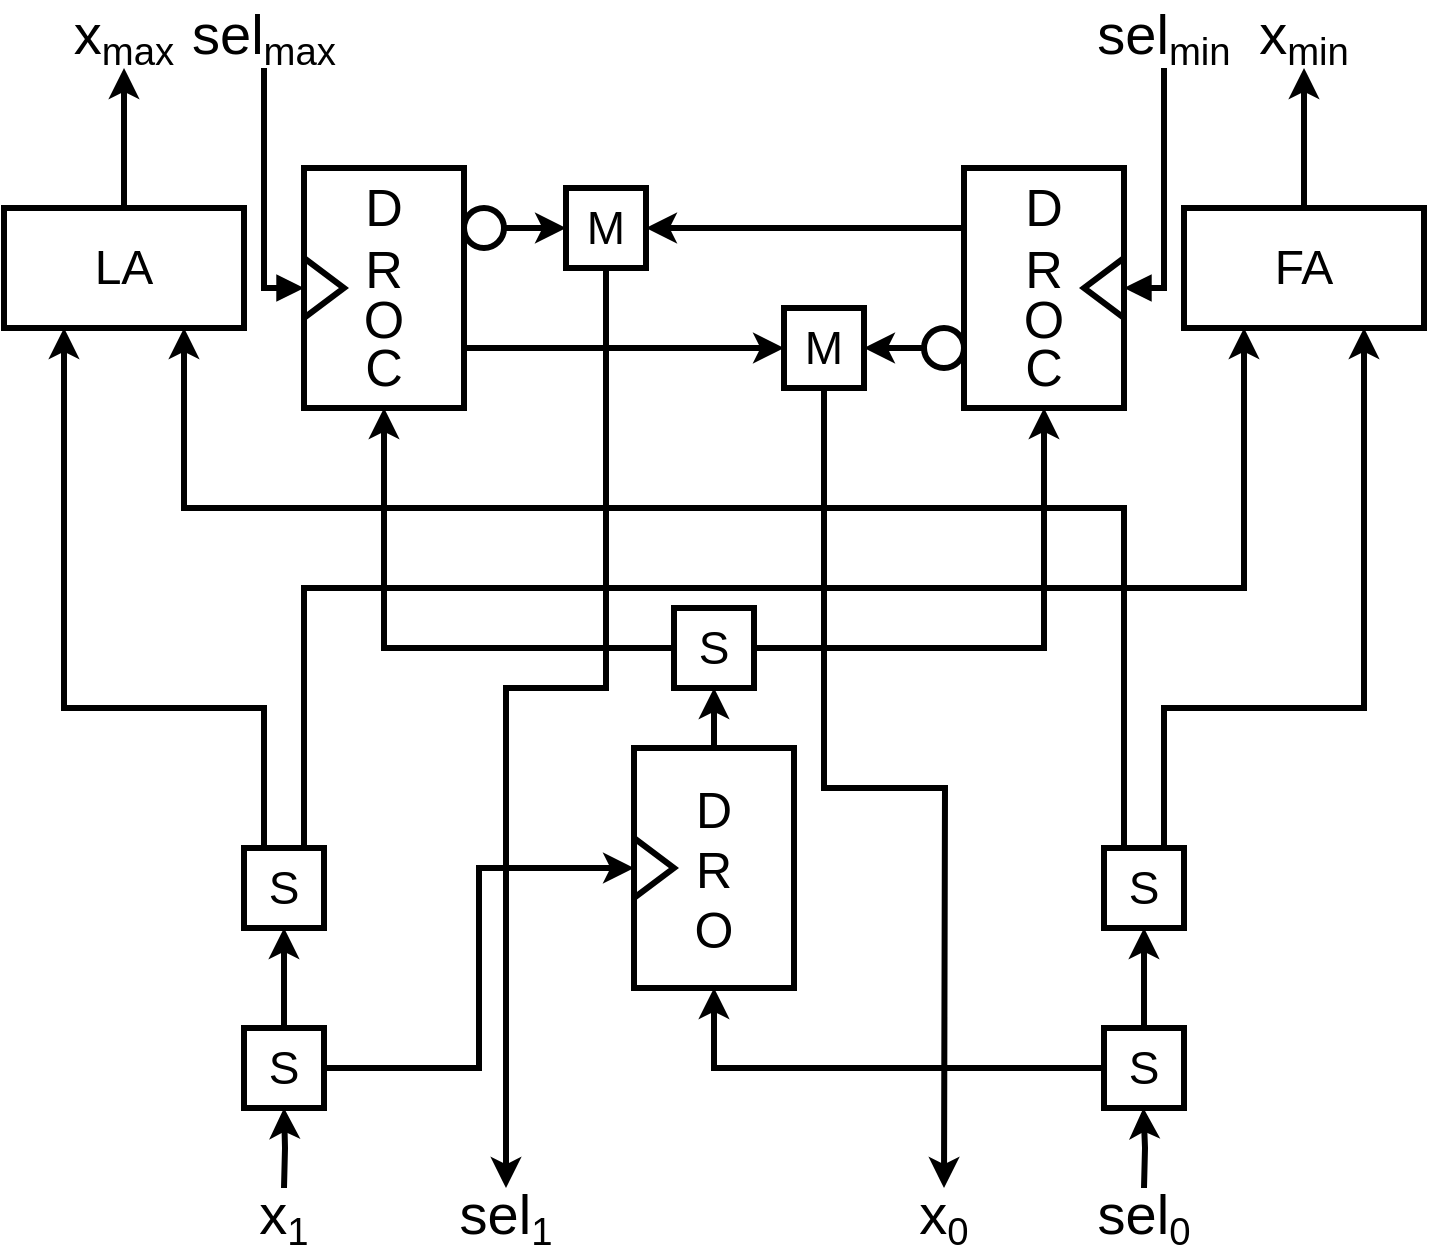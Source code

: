<mxfile version="24.2.3" type="github">
  <diagram name="Page-1" id="HxJOHxct51R5SP-K5AXq">
    <mxGraphModel dx="710" dy="1594" grid="1" gridSize="10" guides="1" tooltips="1" connect="1" arrows="1" fold="1" page="1" pageScale="1" pageWidth="850" pageHeight="1100" math="0" shadow="0">
      <root>
        <mxCell id="0" />
        <mxCell id="1" parent="0" />
        <mxCell id="8--eTaPoQtmjOLlgzCsu-44" style="edgeStyle=orthogonalEdgeStyle;rounded=0;orthogonalLoop=1;jettySize=auto;html=1;exitX=0.5;exitY=0;exitDx=0;exitDy=0;strokeWidth=3;" parent="1" source="8--eTaPoQtmjOLlgzCsu-1" edge="1">
          <mxGeometry relative="1" as="geometry">
            <mxPoint x="110" y="120" as="targetPoint" />
          </mxGeometry>
        </mxCell>
        <mxCell id="8--eTaPoQtmjOLlgzCsu-1" value="LA" style="rounded=0;whiteSpace=wrap;html=1;fontSize=24;strokeWidth=3;" parent="1" vertex="1">
          <mxGeometry x="50" y="190" width="120" height="60" as="geometry" />
        </mxCell>
        <mxCell id="8--eTaPoQtmjOLlgzCsu-45" style="edgeStyle=orthogonalEdgeStyle;rounded=0;orthogonalLoop=1;jettySize=auto;html=1;exitX=0.5;exitY=0;exitDx=0;exitDy=0;strokeWidth=3;" parent="1" source="8--eTaPoQtmjOLlgzCsu-2" edge="1">
          <mxGeometry relative="1" as="geometry">
            <mxPoint x="700" y="120" as="targetPoint" />
          </mxGeometry>
        </mxCell>
        <mxCell id="8--eTaPoQtmjOLlgzCsu-2" value="FA" style="rounded=0;whiteSpace=wrap;html=1;fontSize=24;strokeWidth=3;" parent="1" vertex="1">
          <mxGeometry x="640" y="190" width="120" height="60" as="geometry" />
        </mxCell>
        <mxCell id="8--eTaPoQtmjOLlgzCsu-5" value="" style="group;strokeWidth=3;" parent="1" vertex="1" connectable="0">
          <mxGeometry x="365" y="460" width="80" height="120" as="geometry" />
        </mxCell>
        <mxCell id="8--eTaPoQtmjOLlgzCsu-3" value="&lt;div style=&quot;font-size: 25px;&quot;&gt;&lt;font style=&quot;font-size: 25px;&quot;&gt;D&lt;/font&gt;&lt;/div&gt;&lt;div style=&quot;font-size: 25px;&quot;&gt;&lt;font style=&quot;font-size: 25px;&quot;&gt;R&lt;/font&gt;&lt;/div&gt;&lt;div style=&quot;font-size: 25px;&quot;&gt;&lt;font style=&quot;font-size: 25px;&quot;&gt;&lt;font style=&quot;font-size: 25px;&quot;&gt;O&lt;/font&gt;&lt;font style=&quot;font-size: 25px;&quot;&gt;&lt;br&gt;&lt;/font&gt;&lt;/font&gt;&lt;/div&gt;" style="rounded=0;whiteSpace=wrap;html=1;strokeWidth=3;" parent="8--eTaPoQtmjOLlgzCsu-5" vertex="1">
          <mxGeometry width="80" height="120" as="geometry" />
        </mxCell>
        <mxCell id="8--eTaPoQtmjOLlgzCsu-4" value="" style="triangle;whiteSpace=wrap;html=1;strokeWidth=3;" parent="8--eTaPoQtmjOLlgzCsu-5" vertex="1">
          <mxGeometry y="45" width="20" height="30" as="geometry" />
        </mxCell>
        <mxCell id="8--eTaPoQtmjOLlgzCsu-8" style="edgeStyle=orthogonalEdgeStyle;rounded=0;orthogonalLoop=1;jettySize=auto;html=1;exitX=0.5;exitY=0;exitDx=0;exitDy=0;entryX=0.5;entryY=1;entryDx=0;entryDy=0;strokeWidth=3;" parent="1" source="8--eTaPoQtmjOLlgzCsu-6" target="8--eTaPoQtmjOLlgzCsu-7" edge="1">
          <mxGeometry relative="1" as="geometry" />
        </mxCell>
        <mxCell id="8--eTaPoQtmjOLlgzCsu-9" style="edgeStyle=orthogonalEdgeStyle;rounded=0;orthogonalLoop=1;jettySize=auto;html=1;exitX=1;exitY=0.5;exitDx=0;exitDy=0;entryX=0;entryY=0.5;entryDx=0;entryDy=0;strokeWidth=3;" parent="1" source="8--eTaPoQtmjOLlgzCsu-6" target="8--eTaPoQtmjOLlgzCsu-4" edge="1">
          <mxGeometry relative="1" as="geometry" />
        </mxCell>
        <mxCell id="8--eTaPoQtmjOLlgzCsu-6" value="&lt;font style=&quot;font-size: 23px;&quot;&gt;S&lt;/font&gt;" style="rounded=0;whiteSpace=wrap;html=1;strokeWidth=3;" parent="1" vertex="1">
          <mxGeometry x="170" y="600" width="40" height="40" as="geometry" />
        </mxCell>
        <mxCell id="8--eTaPoQtmjOLlgzCsu-16" style="edgeStyle=orthogonalEdgeStyle;rounded=0;orthogonalLoop=1;jettySize=auto;html=1;exitX=0.75;exitY=0;exitDx=0;exitDy=0;entryX=0.25;entryY=1;entryDx=0;entryDy=0;strokeWidth=3;" parent="1" source="8--eTaPoQtmjOLlgzCsu-7" target="8--eTaPoQtmjOLlgzCsu-2" edge="1">
          <mxGeometry relative="1" as="geometry" />
        </mxCell>
        <mxCell id="8--eTaPoQtmjOLlgzCsu-7" value="&lt;font style=&quot;font-size: 23px;&quot;&gt;S&lt;/font&gt;" style="rounded=0;whiteSpace=wrap;html=1;strokeWidth=3;" parent="1" vertex="1">
          <mxGeometry x="170" y="510" width="40" height="40" as="geometry" />
        </mxCell>
        <mxCell id="8--eTaPoQtmjOLlgzCsu-10" style="edgeStyle=orthogonalEdgeStyle;rounded=0;orthogonalLoop=1;jettySize=auto;html=1;exitX=0.5;exitY=0;exitDx=0;exitDy=0;entryX=0.5;entryY=1;entryDx=0;entryDy=0;strokeWidth=3;" parent="1" source="8--eTaPoQtmjOLlgzCsu-11" target="8--eTaPoQtmjOLlgzCsu-12" edge="1">
          <mxGeometry relative="1" as="geometry" />
        </mxCell>
        <mxCell id="8--eTaPoQtmjOLlgzCsu-11" value="&lt;font style=&quot;font-size: 23px;&quot;&gt;S&lt;/font&gt;" style="rounded=0;whiteSpace=wrap;html=1;strokeWidth=3;" parent="1" vertex="1">
          <mxGeometry x="600" y="600" width="40" height="40" as="geometry" />
        </mxCell>
        <mxCell id="8--eTaPoQtmjOLlgzCsu-13" style="edgeStyle=orthogonalEdgeStyle;rounded=0;orthogonalLoop=1;jettySize=auto;html=1;exitX=0;exitY=0.5;exitDx=0;exitDy=0;entryX=0.5;entryY=1;entryDx=0;entryDy=0;strokeWidth=3;" parent="1" source="8--eTaPoQtmjOLlgzCsu-11" target="8--eTaPoQtmjOLlgzCsu-3" edge="1">
          <mxGeometry relative="1" as="geometry">
            <mxPoint x="440" y="510" as="targetPoint" />
          </mxGeometry>
        </mxCell>
        <mxCell id="8--eTaPoQtmjOLlgzCsu-18" style="edgeStyle=orthogonalEdgeStyle;rounded=0;orthogonalLoop=1;jettySize=auto;html=1;exitX=0.25;exitY=0;exitDx=0;exitDy=0;entryX=0.75;entryY=1;entryDx=0;entryDy=0;strokeWidth=3;" parent="1" source="8--eTaPoQtmjOLlgzCsu-12" target="8--eTaPoQtmjOLlgzCsu-1" edge="1">
          <mxGeometry relative="1" as="geometry">
            <Array as="points">
              <mxPoint x="610" y="340" />
              <mxPoint x="140" y="340" />
            </Array>
          </mxGeometry>
        </mxCell>
        <mxCell id="8--eTaPoQtmjOLlgzCsu-12" value="&lt;font style=&quot;font-size: 23px;&quot;&gt;S&lt;/font&gt;" style="rounded=0;whiteSpace=wrap;html=1;strokeWidth=3;" parent="1" vertex="1">
          <mxGeometry x="600" y="510" width="40" height="40" as="geometry" />
        </mxCell>
        <mxCell id="8--eTaPoQtmjOLlgzCsu-14" style="edgeStyle=orthogonalEdgeStyle;rounded=0;orthogonalLoop=1;jettySize=auto;html=1;exitX=0.75;exitY=0;exitDx=0;exitDy=0;entryX=0.75;entryY=1;entryDx=0;entryDy=0;strokeWidth=3;" parent="1" source="8--eTaPoQtmjOLlgzCsu-12" target="8--eTaPoQtmjOLlgzCsu-2" edge="1">
          <mxGeometry relative="1" as="geometry">
            <Array as="points">
              <mxPoint x="630" y="440" />
              <mxPoint x="730" y="440" />
            </Array>
          </mxGeometry>
        </mxCell>
        <mxCell id="8--eTaPoQtmjOLlgzCsu-15" style="edgeStyle=orthogonalEdgeStyle;rounded=0;orthogonalLoop=1;jettySize=auto;html=1;exitX=0.25;exitY=0;exitDx=0;exitDy=0;entryX=0.25;entryY=1;entryDx=0;entryDy=0;strokeWidth=3;" parent="1" source="8--eTaPoQtmjOLlgzCsu-7" target="8--eTaPoQtmjOLlgzCsu-1" edge="1">
          <mxGeometry relative="1" as="geometry">
            <Array as="points">
              <mxPoint x="180" y="440" />
              <mxPoint x="80" y="440" />
            </Array>
          </mxGeometry>
        </mxCell>
        <mxCell id="8--eTaPoQtmjOLlgzCsu-40" style="edgeStyle=orthogonalEdgeStyle;rounded=0;orthogonalLoop=1;jettySize=auto;html=1;exitX=1;exitY=0.5;exitDx=0;exitDy=0;entryX=0;entryY=0.5;entryDx=0;entryDy=0;strokeWidth=3;" parent="1" source="8--eTaPoQtmjOLlgzCsu-24" target="8--eTaPoQtmjOLlgzCsu-34" edge="1">
          <mxGeometry relative="1" as="geometry" />
        </mxCell>
        <mxCell id="8--eTaPoQtmjOLlgzCsu-24" value="" style="ellipse;whiteSpace=wrap;html=1;aspect=fixed;strokeWidth=3;" parent="1" vertex="1">
          <mxGeometry x="280" y="190" width="20" height="20" as="geometry" />
        </mxCell>
        <mxCell id="8--eTaPoQtmjOLlgzCsu-32" style="edgeStyle=orthogonalEdgeStyle;rounded=0;orthogonalLoop=1;jettySize=auto;html=1;exitX=0;exitY=0.5;exitDx=0;exitDy=0;entryX=0.5;entryY=1;entryDx=0;entryDy=0;strokeWidth=3;" parent="1" source="8--eTaPoQtmjOLlgzCsu-30" target="8--eTaPoQtmjOLlgzCsu-22" edge="1">
          <mxGeometry relative="1" as="geometry" />
        </mxCell>
        <mxCell id="8--eTaPoQtmjOLlgzCsu-33" style="edgeStyle=orthogonalEdgeStyle;rounded=0;orthogonalLoop=1;jettySize=auto;html=1;exitX=1;exitY=0.5;exitDx=0;exitDy=0;entryX=0.5;entryY=1;entryDx=0;entryDy=0;strokeWidth=3;" parent="1" source="8--eTaPoQtmjOLlgzCsu-30" target="8--eTaPoQtmjOLlgzCsu-26" edge="1">
          <mxGeometry relative="1" as="geometry">
            <mxPoint x="540" y="290" as="targetPoint" />
          </mxGeometry>
        </mxCell>
        <mxCell id="8--eTaPoQtmjOLlgzCsu-30" value="&lt;font style=&quot;font-size: 23px;&quot;&gt;S&lt;/font&gt;" style="rounded=0;whiteSpace=wrap;html=1;strokeWidth=3;" parent="1" vertex="1">
          <mxGeometry x="385" y="390" width="40" height="40" as="geometry" />
        </mxCell>
        <mxCell id="8--eTaPoQtmjOLlgzCsu-31" style="edgeStyle=orthogonalEdgeStyle;rounded=0;orthogonalLoop=1;jettySize=auto;html=1;exitX=0.5;exitY=0;exitDx=0;exitDy=0;entryX=0.5;entryY=1;entryDx=0;entryDy=0;strokeWidth=3;" parent="1" source="8--eTaPoQtmjOLlgzCsu-3" target="8--eTaPoQtmjOLlgzCsu-30" edge="1">
          <mxGeometry relative="1" as="geometry" />
        </mxCell>
        <mxCell id="8--eTaPoQtmjOLlgzCsu-37" style="edgeStyle=orthogonalEdgeStyle;rounded=0;orthogonalLoop=1;jettySize=auto;html=1;exitX=0.5;exitY=1;exitDx=0;exitDy=0;strokeWidth=3;" parent="1" source="8--eTaPoQtmjOLlgzCsu-34" edge="1">
          <mxGeometry relative="1" as="geometry">
            <mxPoint x="301" y="680" as="targetPoint" />
            <Array as="points">
              <mxPoint x="351" y="430" />
              <mxPoint x="301" y="430" />
              <mxPoint x="301" y="650" />
            </Array>
          </mxGeometry>
        </mxCell>
        <mxCell id="8--eTaPoQtmjOLlgzCsu-34" value="&lt;font style=&quot;font-size: 23px;&quot;&gt;M&lt;/font&gt;" style="rounded=0;whiteSpace=wrap;html=1;strokeWidth=3;" parent="1" vertex="1">
          <mxGeometry x="331" y="180" width="40" height="40" as="geometry" />
        </mxCell>
        <mxCell id="8--eTaPoQtmjOLlgzCsu-39" style="edgeStyle=orthogonalEdgeStyle;rounded=0;orthogonalLoop=1;jettySize=auto;html=1;exitX=0.5;exitY=1;exitDx=0;exitDy=0;strokeWidth=3;" parent="1" source="8--eTaPoQtmjOLlgzCsu-36" edge="1">
          <mxGeometry relative="1" as="geometry">
            <mxPoint x="520" y="680" as="targetPoint" />
          </mxGeometry>
        </mxCell>
        <mxCell id="8--eTaPoQtmjOLlgzCsu-36" value="&lt;font style=&quot;font-size: 23px;&quot;&gt;M&lt;/font&gt;" style="rounded=0;whiteSpace=wrap;html=1;strokeWidth=3;" parent="1" vertex="1">
          <mxGeometry x="440" y="240" width="40" height="40" as="geometry" />
        </mxCell>
        <mxCell id="8--eTaPoQtmjOLlgzCsu-41" style="edgeStyle=orthogonalEdgeStyle;rounded=0;orthogonalLoop=1;jettySize=auto;html=1;exitX=0;exitY=0.25;exitDx=0;exitDy=0;entryX=1;entryY=0.5;entryDx=0;entryDy=0;strokeWidth=3;" parent="1" source="8--eTaPoQtmjOLlgzCsu-26" target="8--eTaPoQtmjOLlgzCsu-34" edge="1">
          <mxGeometry relative="1" as="geometry" />
        </mxCell>
        <mxCell id="8--eTaPoQtmjOLlgzCsu-42" style="edgeStyle=orthogonalEdgeStyle;rounded=0;orthogonalLoop=1;jettySize=auto;html=1;exitX=0;exitY=0.5;exitDx=0;exitDy=0;entryX=1;entryY=0.5;entryDx=0;entryDy=0;strokeWidth=3;" parent="1" source="8--eTaPoQtmjOLlgzCsu-28" target="8--eTaPoQtmjOLlgzCsu-36" edge="1">
          <mxGeometry relative="1" as="geometry" />
        </mxCell>
        <mxCell id="8--eTaPoQtmjOLlgzCsu-43" style="edgeStyle=orthogonalEdgeStyle;rounded=0;orthogonalLoop=1;jettySize=auto;html=1;exitX=1;exitY=0.75;exitDx=0;exitDy=0;entryX=0;entryY=0.5;entryDx=0;entryDy=0;strokeWidth=3;" parent="1" source="8--eTaPoQtmjOLlgzCsu-22" target="8--eTaPoQtmjOLlgzCsu-36" edge="1">
          <mxGeometry relative="1" as="geometry" />
        </mxCell>
        <mxCell id="8--eTaPoQtmjOLlgzCsu-28" value="" style="ellipse;whiteSpace=wrap;html=1;aspect=fixed;strokeWidth=3;" parent="1" vertex="1">
          <mxGeometry x="510" y="250" width="20" height="20" as="geometry" />
        </mxCell>
        <mxCell id="8--eTaPoQtmjOLlgzCsu-26" value="&lt;div style=&quot;font-size: 26px;&quot;&gt;&lt;font style=&quot;font-size: 26px;&quot;&gt;D&lt;/font&gt;&lt;/div&gt;&lt;div style=&quot;font-size: 26px;&quot;&gt;&lt;font style=&quot;font-size: 26px;&quot;&gt;R&lt;/font&gt;&lt;/div&gt;&lt;div style=&quot;font-size: 26px; line-height: 70%;&quot;&gt;&lt;font style=&quot;font-size: 26px;&quot;&gt;&lt;font style=&quot;font-size: 26px;&quot;&gt;O&lt;/font&gt;&lt;/font&gt;&lt;/div&gt;&lt;div style=&quot;font-size: 26px;&quot;&gt;&lt;font style=&quot;font-size: 26px;&quot;&gt;C&lt;br&gt;&lt;/font&gt;&lt;/div&gt;" style="rounded=0;whiteSpace=wrap;html=1;strokeWidth=3;" parent="1" vertex="1">
          <mxGeometry x="530" y="170" width="80" height="120" as="geometry" />
        </mxCell>
        <mxCell id="8--eTaPoQtmjOLlgzCsu-47" style="edgeStyle=orthogonalEdgeStyle;rounded=0;orthogonalLoop=1;jettySize=auto;html=1;exitX=1;exitY=0.5;exitDx=0;exitDy=0;startArrow=block;startFill=1;endArrow=none;endFill=0;strokeWidth=3;" parent="1" source="8--eTaPoQtmjOLlgzCsu-27" edge="1">
          <mxGeometry relative="1" as="geometry">
            <mxPoint x="630" y="120" as="targetPoint" />
            <Array as="points">
              <mxPoint x="630" y="230" />
            </Array>
          </mxGeometry>
        </mxCell>
        <mxCell id="8--eTaPoQtmjOLlgzCsu-27" value="" style="triangle;whiteSpace=wrap;html=1;flipH=1;strokeWidth=3;" parent="1" vertex="1">
          <mxGeometry x="590" y="215" width="20" height="30" as="geometry" />
        </mxCell>
        <mxCell id="8--eTaPoQtmjOLlgzCsu-22" value="&lt;div style=&quot;font-size: 26px;&quot;&gt;&lt;font style=&quot;font-size: 26px;&quot;&gt;D&lt;/font&gt;&lt;/div&gt;&lt;div style=&quot;font-size: 26px;&quot;&gt;&lt;font style=&quot;font-size: 26px;&quot;&gt;R&lt;/font&gt;&lt;/div&gt;&lt;div style=&quot;font-size: 26px; line-height: 70%;&quot;&gt;&lt;font style=&quot;font-size: 26px;&quot;&gt;&lt;font style=&quot;font-size: 26px;&quot;&gt;O&lt;/font&gt;&lt;/font&gt;&lt;/div&gt;&lt;div style=&quot;font-size: 26px;&quot;&gt;&lt;font style=&quot;font-size: 26px;&quot;&gt;C&lt;br&gt;&lt;/font&gt;&lt;/div&gt;" style="rounded=0;whiteSpace=wrap;html=1;strokeWidth=3;" parent="1" vertex="1">
          <mxGeometry x="200" y="170" width="80" height="120" as="geometry" />
        </mxCell>
        <mxCell id="8--eTaPoQtmjOLlgzCsu-46" style="edgeStyle=orthogonalEdgeStyle;rounded=0;orthogonalLoop=1;jettySize=auto;html=1;exitX=0;exitY=0.5;exitDx=0;exitDy=0;startArrow=block;startFill=1;endArrow=none;endFill=0;strokeWidth=3;" parent="1" source="8--eTaPoQtmjOLlgzCsu-23" edge="1">
          <mxGeometry relative="1" as="geometry">
            <mxPoint x="180" y="120" as="targetPoint" />
          </mxGeometry>
        </mxCell>
        <mxCell id="8--eTaPoQtmjOLlgzCsu-23" value="" style="triangle;whiteSpace=wrap;html=1;strokeWidth=3;" parent="1" vertex="1">
          <mxGeometry x="200" y="215" width="20" height="30" as="geometry" />
        </mxCell>
        <mxCell id="8--eTaPoQtmjOLlgzCsu-53" style="edgeStyle=orthogonalEdgeStyle;rounded=0;orthogonalLoop=1;jettySize=auto;html=1;entryX=0.5;entryY=1;entryDx=0;entryDy=0;strokeWidth=3;" parent="1" target="8--eTaPoQtmjOLlgzCsu-6" edge="1">
          <mxGeometry relative="1" as="geometry">
            <mxPoint x="190" y="680" as="sourcePoint" />
            <mxPoint x="189.71" y="650" as="targetPoint" />
          </mxGeometry>
        </mxCell>
        <mxCell id="8--eTaPoQtmjOLlgzCsu-54" style="edgeStyle=orthogonalEdgeStyle;rounded=0;orthogonalLoop=1;jettySize=auto;html=1;entryX=0.5;entryY=1;entryDx=0;entryDy=0;strokeWidth=3;" parent="1" edge="1">
          <mxGeometry relative="1" as="geometry">
            <mxPoint x="620" y="680" as="sourcePoint" />
            <mxPoint x="619.71" y="640" as="targetPoint" />
          </mxGeometry>
        </mxCell>
        <mxCell id="8--eTaPoQtmjOLlgzCsu-55" value="&lt;font style=&quot;font-size: 28px;&quot;&gt;x&lt;/font&gt;&lt;sub&gt;max&lt;/sub&gt;" style="text;html=1;align=center;verticalAlign=middle;whiteSpace=wrap;rounded=0;fontSize=23;" parent="1" vertex="1">
          <mxGeometry x="80" y="90" width="60" height="30" as="geometry" />
        </mxCell>
        <mxCell id="8--eTaPoQtmjOLlgzCsu-57" value="&lt;font style=&quot;font-size: 28px;&quot;&gt;sel&lt;/font&gt;&lt;sub&gt;max&lt;/sub&gt;" style="text;html=1;align=center;verticalAlign=middle;whiteSpace=wrap;rounded=0;fontSize=23;" parent="1" vertex="1">
          <mxGeometry x="150" y="90" width="60" height="30" as="geometry" />
        </mxCell>
        <mxCell id="8--eTaPoQtmjOLlgzCsu-58" value="&lt;font style=&quot;font-size: 28px;&quot;&gt;x&lt;/font&gt;&lt;sub&gt;min&lt;/sub&gt;" style="text;html=1;align=center;verticalAlign=middle;whiteSpace=wrap;rounded=0;fontSize=23;" parent="1" vertex="1">
          <mxGeometry x="670" y="90" width="60" height="30" as="geometry" />
        </mxCell>
        <mxCell id="8--eTaPoQtmjOLlgzCsu-59" value="&lt;font style=&quot;font-size: 28px;&quot;&gt;sel&lt;/font&gt;&lt;sub&gt;min&lt;/sub&gt;" style="text;html=1;align=center;verticalAlign=middle;whiteSpace=wrap;rounded=0;fontSize=23;" parent="1" vertex="1">
          <mxGeometry x="600" y="90" width="60" height="30" as="geometry" />
        </mxCell>
        <mxCell id="8--eTaPoQtmjOLlgzCsu-60" value="&lt;div&gt;&lt;font style=&quot;font-size: 28px;&quot;&gt;x&lt;/font&gt;&lt;sub&gt;1&lt;/sub&gt;&lt;/div&gt;" style="text;html=1;align=center;verticalAlign=middle;whiteSpace=wrap;rounded=0;fontSize=23;" parent="1" vertex="1">
          <mxGeometry x="160" y="680" width="60" height="30" as="geometry" />
        </mxCell>
        <mxCell id="8--eTaPoQtmjOLlgzCsu-61" value="&lt;font style=&quot;font-size: 28px;&quot;&gt;sel&lt;/font&gt;&lt;sub&gt;1&lt;/sub&gt;" style="text;html=1;align=center;verticalAlign=middle;whiteSpace=wrap;rounded=0;fontSize=23;" parent="1" vertex="1">
          <mxGeometry x="271" y="680" width="60" height="30" as="geometry" />
        </mxCell>
        <mxCell id="8--eTaPoQtmjOLlgzCsu-62" value="&lt;font style=&quot;font-size: 28px;&quot;&gt;x&lt;/font&gt;&lt;sub&gt;0&lt;/sub&gt;" style="text;html=1;align=center;verticalAlign=middle;whiteSpace=wrap;rounded=0;fontSize=23;" parent="1" vertex="1">
          <mxGeometry x="490" y="680" width="60" height="30" as="geometry" />
        </mxCell>
        <mxCell id="8--eTaPoQtmjOLlgzCsu-63" value="&lt;div&gt;&lt;font style=&quot;font-size: 28px;&quot;&gt;sel&lt;/font&gt;&lt;sub&gt;0&lt;/sub&gt;&lt;/div&gt;" style="text;html=1;align=center;verticalAlign=middle;whiteSpace=wrap;rounded=0;fontSize=23;" parent="1" vertex="1">
          <mxGeometry x="590" y="680" width="60" height="30" as="geometry" />
        </mxCell>
      </root>
    </mxGraphModel>
  </diagram>
</mxfile>
